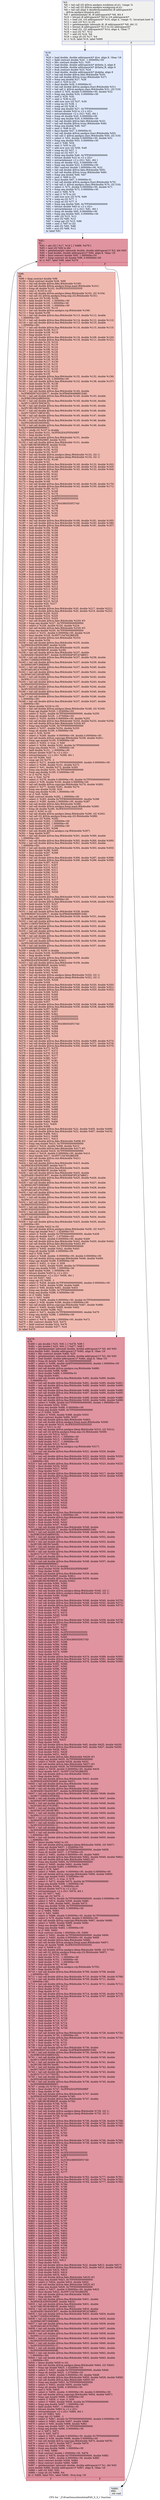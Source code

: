 digraph "CFG for '_Z18vanGenuchtenIntialPdS_S_S_i' function" {
	label="CFG for '_Z18vanGenuchtenIntialPdS_S_S_i' function";

	Node0x4d91f00 [shape=record,color="#3d50c3ff", style=filled, fillcolor="#dedcdb70",label="{%5:\l  %6 = tail call i32 @llvm.amdgcn.workitem.id.x(), !range !4\l  %7 = tail call i32 @llvm.amdgcn.workgroup.id.x()\l  %8 = tail call align 4 dereferenceable(64) i8 addrspace(4)*\l... @llvm.amdgcn.dispatch.ptr()\l  %9 = getelementptr i8, i8 addrspace(4)* %8, i64 4\l  %10 = bitcast i8 addrspace(4)* %9 to i16 addrspace(4)*\l  %11 = load i16, i16 addrspace(4)* %10, align 4, !range !5, !invariant.load !6\l  %12 = zext i16 %11 to i32\l  %13 = getelementptr inbounds i8, i8 addrspace(4)* %8, i64 12\l  %14 = bitcast i8 addrspace(4)* %13 to i32 addrspace(4)*\l  %15 = load i32, i32 addrspace(4)* %14, align 4, !tbaa !7\l  %16 = mul i32 %7, %12\l  %17 = add i32 %16, %6\l  %18 = icmp slt i32 %17, %4\l  br i1 %18, label %19, label %890\l|{<s0>T|<s1>F}}"];
	Node0x4d91f00:s0 -> Node0x4d91ad0;
	Node0x4d91f00:s1 -> Node0x4d93ba0;
	Node0x4d91ad0 [shape=record,color="#3d50c3ff", style=filled, fillcolor="#b9d0f970",label="{%19:\l19:                                               \l  %20 = load double, double addrspace(4)* @nv, align 8, !tbaa !16\l  %21 = fadd contract double %20, -1.000000e+00\l  %22 = fdiv contract double %21, %20\l  %23 = load double, double addrspace(4)* @theta_S, align 8\l  %24 = load double, double addrspace(4)* @theta_R, align 8\l  %25 = fsub contract double %23, %24\l  %26 = load double, double addrspace(4)* @alpha, align 8\l  %27 = tail call double @llvm.fabs.f64(double %20)\l  %28 = tail call double @llvm.trunc.f64(double %27)\l  %29 = fcmp oeq double %27, %28\l  %30 = zext i1 %29 to i32\l  %31 = fmul double %28, 5.000000e-01\l  %32 = tail call double @llvm.amdgcn.fract.f64(double %31)\l  %33 = tail call i1 @llvm.amdgcn.class.f64(double %31, i32 516)\l  %34 = select i1 %33, double 0.000000e+00, double %32\l  %35 = fcmp oeq double %34, 0.000000e+00\l  %36 = and i1 %29, %35\l  %37 = zext i1 %36 to i32\l  %38 = add nuw nsw i32 %37, %30\l  %39 = icmp eq i32 %38, 1\l  %40 = icmp ne i32 %38, 0\l  %41 = fcmp oeq double %27, 0x7FF0000000000000\l  %42 = bitcast double %20 to \<2 x i32\>\l  %43 = extractelement \<2 x i32\> %42, i64 1\l  %44 = fcmp olt double %20, 0.000000e+00\l  %45 = fcmp oeq double %20, 0.000000e+00\l  %46 = tail call double @llvm.fabs.f64(double %22)\l  %47 = tail call double @llvm.trunc.f64(double %46)\l  %48 = fcmp oeq double %46, %47\l  %49 = zext i1 %48 to i32\l  %50 = fmul double %47, 5.000000e-01\l  %51 = tail call double @llvm.amdgcn.fract.f64(double %50)\l  %52 = tail call i1 @llvm.amdgcn.class.f64(double %50, i32 516)\l  %53 = select i1 %52, double 0.000000e+00, double %51\l  %54 = fcmp oeq double %53, 0.000000e+00\l  %55 = and i1 %48, %54\l  %56 = zext i1 %55 to i32\l  %57 = add nuw nsw i32 %56, %49\l  %58 = icmp eq i32 %57, 1\l  %59 = icmp ne i32 %57, 0\l  %60 = fcmp oeq double %46, 0x7FF0000000000000\l  %61 = bitcast double %22 to \<2 x i32\>\l  %62 = extractelement \<2 x i32\> %61, i64 1\l  %63 = fcmp olt double %22, 0.000000e+00\l  %64 = fcmp oeq double %22, 0.000000e+00\l  %65 = fdiv contract double 1.000000e+00, %22\l  %66 = tail call double @llvm.fabs.f64(double %65)\l  %67 = tail call double @llvm.trunc.f64(double %66)\l  %68 = fcmp oeq double %66, %67\l  %69 = zext i1 %68 to i32\l  %70 = fmul double %67, 5.000000e-01\l  %71 = tail call double @llvm.amdgcn.fract.f64(double %70)\l  %72 = tail call i1 @llvm.amdgcn.class.f64(double %70, i32 516)\l  %73 = select i1 %72, double 0.000000e+00, double %71\l  %74 = fcmp oeq double %73, 0.000000e+00\l  %75 = and i1 %68, %74\l  %76 = zext i1 %75 to i32\l  %77 = add nuw nsw i32 %76, %69\l  %78 = icmp eq i32 %77, 1\l  %79 = icmp ne i32 %77, 0\l  %80 = fcmp oeq double %66, 0x7FF0000000000000\l  %81 = bitcast double %65 to \<2 x i32\>\l  %82 = extractelement \<2 x i32\> %81, i64 1\l  %83 = fcmp olt double %65, 0.000000e+00\l  %84 = fcmp oeq double %65, 0.000000e+00\l  %85 = udiv i32 %15, %12\l  %86 = mul i32 %85, %12\l  %87 = icmp ugt i32 %15, %86\l  %88 = zext i1 %87 to i32\l  %89 = add i32 %85, %88\l  %90 = mul i32 %89, %12\l  br label %91\l}"];
	Node0x4d91ad0 -> Node0x4d97960;
	Node0x4d97960 [shape=record,color="#b70d28ff", style=filled, fillcolor="#b70d2870",label="{%91:\l91:                                               \l  %92 = phi i32 [ %17, %19 ], [ %888, %479 ]\l  %93 = sext i32 %92 to i64\l  %94 = getelementptr inbounds double, double addrspace(1)* %3, i64 %93\l  %95 = load double, double addrspace(1)* %94, align 8, !tbaa !16\l  %96 = fmul contract double %95, 1.000000e+02\l  %97 = fcmp contract olt double %96, 0.000000e+00\l  br i1 %97, label %98, label %479\l|{<s0>T|<s1>F}}"];
	Node0x4d97960:s0 -> Node0x4d98450;
	Node0x4d97960:s1 -> Node0x4d97a20;
	Node0x4d98450 [shape=record,color="#3d50c3ff", style=filled, fillcolor="#de614d70",label="{%98:\l98:                                               \l  %99 = fneg contract double %96\l  %100 = fmul contract double %26, %99\l  %101 = tail call double @llvm.fabs.f64(double %100)\l  %102 = tail call double @llvm.amdgcn.frexp.mant.f64(double %101)\l  %103 = fcmp olt double %102, 0x3FE5555555555555\l  %104 = zext i1 %103 to i32\l  %105 = tail call double @llvm.amdgcn.ldexp.f64(double %102, i32 %104)\l  %106 = tail call i32 @llvm.amdgcn.frexp.exp.i32.f64(double %101)\l  %107 = sub nsw i32 %106, %104\l  %108 = fadd double %105, -1.000000e+00\l  %109 = fadd double %105, 1.000000e+00\l  %110 = fadd double %109, -1.000000e+00\l  %111 = fsub double %105, %110\l  %112 = tail call double @llvm.amdgcn.rcp.f64(double %109)\l  %113 = fneg double %109\l  %114 = tail call double @llvm.fma.f64(double %113, double %112, double\l... 1.000000e+00)\l  %115 = tail call double @llvm.fma.f64(double %114, double %112, double %112)\l  %116 = tail call double @llvm.fma.f64(double %113, double %115, double\l... 1.000000e+00)\l  %117 = tail call double @llvm.fma.f64(double %116, double %115, double %115)\l  %118 = fmul double %108, %117\l  %119 = fmul double %109, %118\l  %120 = fneg double %119\l  %121 = tail call double @llvm.fma.f64(double %118, double %109, double %120)\l  %122 = tail call double @llvm.fma.f64(double %118, double %111, double %121)\l  %123 = fadd double %119, %122\l  %124 = fsub double %123, %119\l  %125 = fsub double %122, %124\l  %126 = fsub double %108, %123\l  %127 = fsub double %108, %126\l  %128 = fsub double %127, %123\l  %129 = fsub double %128, %125\l  %130 = fadd double %126, %129\l  %131 = fmul double %117, %130\l  %132 = fadd double %118, %131\l  %133 = fsub double %132, %118\l  %134 = fsub double %131, %133\l  %135 = fmul double %132, %132\l  %136 = fneg double %135\l  %137 = tail call double @llvm.fma.f64(double %132, double %132, double %136)\l  %138 = fmul double %134, 2.000000e+00\l  %139 = tail call double @llvm.fma.f64(double %132, double %138, double %137)\l  %140 = fadd double %135, %139\l  %141 = fsub double %140, %135\l  %142 = fsub double %139, %141\l  %143 = tail call double @llvm.fma.f64(double %140, double\l... 0x3FBDEE674222DE17, double 0x3FBA6564968915A9)\l  %144 = tail call double @llvm.fma.f64(double %140, double %143, double\l... 0x3FBE25E43ABE935A)\l  %145 = tail call double @llvm.fma.f64(double %140, double %144, double\l... 0x3FC110EF47E6C9C2)\l  %146 = tail call double @llvm.fma.f64(double %140, double %145, double\l... 0x3FC3B13BCFA74449)\l  %147 = tail call double @llvm.fma.f64(double %140, double %146, double\l... 0x3FC745D171BF3C30)\l  %148 = tail call double @llvm.fma.f64(double %140, double %147, double\l... 0x3FCC71C71C7792CE)\l  %149 = tail call double @llvm.fma.f64(double %140, double %148, double\l... 0x3FD24924924920DA)\l  %150 = tail call double @llvm.fma.f64(double %140, double %149, double\l... 0x3FD999999999999C)\l  %151 = sitofp i32 %107 to double\l  %152 = fmul double %151, 0x3FE62E42FEFA39EF\l  %153 = fneg double %152\l  %154 = tail call double @llvm.fma.f64(double %151, double\l... 0x3FE62E42FEFA39EF, double %153)\l  %155 = tail call double @llvm.fma.f64(double %151, double\l... 0x3C7ABC9E3B39803F, double %154)\l  %156 = fadd double %152, %155\l  %157 = fsub double %156, %152\l  %158 = fsub double %155, %157\l  %159 = tail call double @llvm.amdgcn.ldexp.f64(double %132, i32 1)\l  %160 = tail call double @llvm.amdgcn.ldexp.f64(double %134, i32 1)\l  %161 = fmul double %132, %140\l  %162 = fneg double %161\l  %163 = tail call double @llvm.fma.f64(double %140, double %132, double %162)\l  %164 = tail call double @llvm.fma.f64(double %140, double %134, double %163)\l  %165 = tail call double @llvm.fma.f64(double %142, double %132, double %164)\l  %166 = fadd double %161, %165\l  %167 = fsub double %166, %161\l  %168 = fsub double %165, %167\l  %169 = fmul double %140, %150\l  %170 = fneg double %169\l  %171 = tail call double @llvm.fma.f64(double %140, double %150, double %170)\l  %172 = tail call double @llvm.fma.f64(double %142, double %150, double %171)\l  %173 = fadd double %169, %172\l  %174 = fsub double %173, %169\l  %175 = fsub double %172, %174\l  %176 = fadd double %173, 0x3FE5555555555555\l  %177 = fadd double %176, 0xBFE5555555555555\l  %178 = fsub double %173, %177\l  %179 = fadd double %175, 0x3C8543B0D5DF274D\l  %180 = fadd double %179, %178\l  %181 = fadd double %176, %180\l  %182 = fsub double %181, %176\l  %183 = fsub double %180, %182\l  %184 = fmul double %166, %181\l  %185 = fneg double %184\l  %186 = tail call double @llvm.fma.f64(double %166, double %181, double %185)\l  %187 = tail call double @llvm.fma.f64(double %166, double %183, double %186)\l  %188 = tail call double @llvm.fma.f64(double %168, double %181, double %187)\l  %189 = fadd double %184, %188\l  %190 = fsub double %189, %184\l  %191 = fsub double %188, %190\l  %192 = fadd double %159, %189\l  %193 = fsub double %192, %159\l  %194 = fsub double %189, %193\l  %195 = fadd double %160, %191\l  %196 = fadd double %195, %194\l  %197 = fadd double %192, %196\l  %198 = fsub double %197, %192\l  %199 = fsub double %196, %198\l  %200 = fadd double %156, %197\l  %201 = fsub double %200, %156\l  %202 = fsub double %200, %201\l  %203 = fsub double %156, %202\l  %204 = fsub double %197, %201\l  %205 = fadd double %204, %203\l  %206 = fadd double %158, %199\l  %207 = fsub double %206, %158\l  %208 = fsub double %206, %207\l  %209 = fsub double %158, %208\l  %210 = fsub double %199, %207\l  %211 = fadd double %210, %209\l  %212 = fadd double %206, %205\l  %213 = fadd double %200, %212\l  %214 = fsub double %213, %200\l  %215 = fsub double %212, %214\l  %216 = fadd double %211, %215\l  %217 = fadd double %213, %216\l  %218 = fsub double %217, %213\l  %219 = fsub double %216, %218\l  %220 = fmul double %20, %217\l  %221 = fneg double %220\l  %222 = tail call double @llvm.fma.f64(double %20, double %217, double %221)\l  %223 = tail call double @llvm.fma.f64(double %20, double %219, double %222)\l  %224 = fadd double %220, %223\l  %225 = fsub double %224, %220\l  %226 = fsub double %223, %225\l  %227 = tail call double @llvm.fabs.f64(double %220) #3\l  %228 = fcmp oeq double %227, 0x7FF0000000000000\l  %229 = select i1 %228, double %220, double %224\l  %230 = tail call double @llvm.fabs.f64(double %229) #3\l  %231 = fcmp oeq double %230, 0x7FF0000000000000\l  %232 = select i1 %231, double 0.000000e+00, double %226\l  %233 = fmul double %229, 0x3FF71547652B82FE\l  %234 = tail call double @llvm.rint.f64(double %233)\l  %235 = fneg double %234\l  %236 = tail call double @llvm.fma.f64(double %235, double\l... 0x3FE62E42FEFA39EF, double %229)\l  %237 = tail call double @llvm.fma.f64(double %235, double\l... 0x3C7ABC9E3B39803F, double %236)\l  %238 = tail call double @llvm.fma.f64(double %237, double\l... 0x3E5ADE156A5DCB37, double 0x3E928AF3FCA7AB0C)\l  %239 = tail call double @llvm.fma.f64(double %237, double %238, double\l... 0x3EC71DEE623FDE64)\l  %240 = tail call double @llvm.fma.f64(double %237, double %239, double\l... 0x3EFA01997C89E6B0)\l  %241 = tail call double @llvm.fma.f64(double %237, double %240, double\l... 0x3F2A01A014761F6E)\l  %242 = tail call double @llvm.fma.f64(double %237, double %241, double\l... 0x3F56C16C1852B7B0)\l  %243 = tail call double @llvm.fma.f64(double %237, double %242, double\l... 0x3F81111111122322)\l  %244 = tail call double @llvm.fma.f64(double %237, double %243, double\l... 0x3FA55555555502A1)\l  %245 = tail call double @llvm.fma.f64(double %237, double %244, double\l... 0x3FC5555555555511)\l  %246 = tail call double @llvm.fma.f64(double %237, double %245, double\l... 0x3FE000000000000B)\l  %247 = tail call double @llvm.fma.f64(double %237, double %246, double\l... 1.000000e+00)\l  %248 = tail call double @llvm.fma.f64(double %237, double %247, double\l... 1.000000e+00)\l  %249 = fptosi double %234 to i32\l  %250 = tail call double @llvm.amdgcn.ldexp.f64(double %248, i32 %249)\l  %251 = fcmp ogt double %229, 1.024000e+03\l  %252 = select i1 %251, double 0x7FF0000000000000, double %250\l  %253 = fcmp olt double %229, -1.075000e+03\l  %254 = select i1 %253, double 0.000000e+00, double %252\l  %255 = tail call double @llvm.fma.f64(double %254, double %232, double %254)\l  %256 = tail call double @llvm.fabs.f64(double %254) #3\l  %257 = fcmp oeq double %256, 0x7FF0000000000000\l  %258 = select i1 %257, double %254, double %255\l  %259 = fcmp olt double %100, 0.000000e+00\l  %260 = and i1 %39, %259\l  %261 = select i1 %260, double -0.000000e+00, double 0.000000e+00\l  %262 = tail call double @llvm.copysign.f64(double %258, double %261)\l  %263 = fcmp uge double %100, 0.000000e+00\l  %264 = select i1 %263, i1 true, i1 %40\l  %265 = select i1 %264, double %262, double 0x7FF8000000000000\l  %266 = fcmp oeq double %101, 1.000000e+00\l  %267 = fadd double %101, -1.000000e+00\l  %268 = bitcast double %267 to \<2 x i32\>\l  %269 = extractelement \<2 x i32\> %268, i64 1\l  %270 = xor i32 %269, %43\l  %271 = icmp sgt i32 %270, -1\l  %272 = select i1 %271, double 0x7FF0000000000000, double 0.000000e+00\l  %273 = select i1 %266, double %101, double %272\l  %274 = select i1 %41, double %273, double %265\l  %275 = fcmp oeq double %101, 0x7FF0000000000000\l  %276 = fcmp oeq double %100, 0.000000e+00\l  %277 = or i1 %276, %275\l  %278 = xor i1 %44, %276\l  %279 = select i1 %278, double 0.000000e+00, double 0x7FF0000000000000\l  %280 = select i1 %39, double %100, double 0.000000e+00\l  %281 = tail call double @llvm.copysign.f64(double %279, double %280)\l  %282 = select i1 %277, double %281, double %274\l  %283 = fcmp uno double %100, %20\l  %284 = fcmp oeq double %100, 1.000000e+00\l  %285 = or i1 %45, %284\l  %286 = fadd contract double %282, 1.000000e+00\l  %287 = select i1 %283, double 0x7FF8000000000000, double %286\l  %288 = select i1 %285, double 2.000000e+00, double %287\l  %289 = tail call double @llvm.fabs.f64(double %288)\l  %290 = tail call double @llvm.amdgcn.frexp.mant.f64(double %289)\l  %291 = fcmp olt double %290, 0x3FE5555555555555\l  %292 = zext i1 %291 to i32\l  %293 = tail call double @llvm.amdgcn.ldexp.f64(double %290, i32 %292)\l  %294 = tail call i32 @llvm.amdgcn.frexp.exp.i32.f64(double %289)\l  %295 = sub nsw i32 %294, %292\l  %296 = fadd double %293, -1.000000e+00\l  %297 = fadd double %293, 1.000000e+00\l  %298 = fadd double %297, -1.000000e+00\l  %299 = fsub double %293, %298\l  %300 = tail call double @llvm.amdgcn.rcp.f64(double %297)\l  %301 = fneg double %297\l  %302 = tail call double @llvm.fma.f64(double %301, double %300, double\l... 1.000000e+00)\l  %303 = tail call double @llvm.fma.f64(double %302, double %300, double %300)\l  %304 = tail call double @llvm.fma.f64(double %301, double %303, double\l... 1.000000e+00)\l  %305 = tail call double @llvm.fma.f64(double %304, double %303, double %303)\l  %306 = fmul double %296, %305\l  %307 = fmul double %297, %306\l  %308 = fneg double %307\l  %309 = tail call double @llvm.fma.f64(double %306, double %297, double %308)\l  %310 = tail call double @llvm.fma.f64(double %306, double %299, double %309)\l  %311 = fadd double %307, %310\l  %312 = fsub double %311, %307\l  %313 = fsub double %310, %312\l  %314 = fsub double %296, %311\l  %315 = fsub double %296, %314\l  %316 = fsub double %315, %311\l  %317 = fsub double %316, %313\l  %318 = fadd double %314, %317\l  %319 = fmul double %305, %318\l  %320 = fadd double %306, %319\l  %321 = fsub double %320, %306\l  %322 = fsub double %319, %321\l  %323 = fmul double %320, %320\l  %324 = fneg double %323\l  %325 = tail call double @llvm.fma.f64(double %320, double %320, double %324)\l  %326 = fmul double %322, 2.000000e+00\l  %327 = tail call double @llvm.fma.f64(double %320, double %326, double %325)\l  %328 = fadd double %323, %327\l  %329 = fsub double %328, %323\l  %330 = fsub double %327, %329\l  %331 = tail call double @llvm.fma.f64(double %328, double\l... 0x3FBDEE674222DE17, double 0x3FBA6564968915A9)\l  %332 = tail call double @llvm.fma.f64(double %328, double %331, double\l... 0x3FBE25E43ABE935A)\l  %333 = tail call double @llvm.fma.f64(double %328, double %332, double\l... 0x3FC110EF47E6C9C2)\l  %334 = tail call double @llvm.fma.f64(double %328, double %333, double\l... 0x3FC3B13BCFA74449)\l  %335 = tail call double @llvm.fma.f64(double %328, double %334, double\l... 0x3FC745D171BF3C30)\l  %336 = tail call double @llvm.fma.f64(double %328, double %335, double\l... 0x3FCC71C71C7792CE)\l  %337 = tail call double @llvm.fma.f64(double %328, double %336, double\l... 0x3FD24924924920DA)\l  %338 = tail call double @llvm.fma.f64(double %328, double %337, double\l... 0x3FD999999999999C)\l  %339 = sitofp i32 %295 to double\l  %340 = fmul double %339, 0x3FE62E42FEFA39EF\l  %341 = fneg double %340\l  %342 = tail call double @llvm.fma.f64(double %339, double\l... 0x3FE62E42FEFA39EF, double %341)\l  %343 = tail call double @llvm.fma.f64(double %339, double\l... 0x3C7ABC9E3B39803F, double %342)\l  %344 = fadd double %340, %343\l  %345 = fsub double %344, %340\l  %346 = fsub double %343, %345\l  %347 = tail call double @llvm.amdgcn.ldexp.f64(double %320, i32 1)\l  %348 = tail call double @llvm.amdgcn.ldexp.f64(double %322, i32 1)\l  %349 = fmul double %320, %328\l  %350 = fneg double %349\l  %351 = tail call double @llvm.fma.f64(double %328, double %320, double %350)\l  %352 = tail call double @llvm.fma.f64(double %328, double %322, double %351)\l  %353 = tail call double @llvm.fma.f64(double %330, double %320, double %352)\l  %354 = fadd double %349, %353\l  %355 = fsub double %354, %349\l  %356 = fsub double %353, %355\l  %357 = fmul double %328, %338\l  %358 = fneg double %357\l  %359 = tail call double @llvm.fma.f64(double %328, double %338, double %358)\l  %360 = tail call double @llvm.fma.f64(double %330, double %338, double %359)\l  %361 = fadd double %357, %360\l  %362 = fsub double %361, %357\l  %363 = fsub double %360, %362\l  %364 = fadd double %361, 0x3FE5555555555555\l  %365 = fadd double %364, 0xBFE5555555555555\l  %366 = fsub double %361, %365\l  %367 = fadd double %363, 0x3C8543B0D5DF274D\l  %368 = fadd double %367, %366\l  %369 = fadd double %364, %368\l  %370 = fsub double %369, %364\l  %371 = fsub double %368, %370\l  %372 = fmul double %354, %369\l  %373 = fneg double %372\l  %374 = tail call double @llvm.fma.f64(double %354, double %369, double %373)\l  %375 = tail call double @llvm.fma.f64(double %354, double %371, double %374)\l  %376 = tail call double @llvm.fma.f64(double %356, double %369, double %375)\l  %377 = fadd double %372, %376\l  %378 = fsub double %377, %372\l  %379 = fsub double %376, %378\l  %380 = fadd double %347, %377\l  %381 = fsub double %380, %347\l  %382 = fsub double %377, %381\l  %383 = fadd double %348, %379\l  %384 = fadd double %383, %382\l  %385 = fadd double %380, %384\l  %386 = fsub double %385, %380\l  %387 = fsub double %384, %386\l  %388 = fadd double %344, %385\l  %389 = fsub double %388, %344\l  %390 = fsub double %388, %389\l  %391 = fsub double %344, %390\l  %392 = fsub double %385, %389\l  %393 = fadd double %392, %391\l  %394 = fadd double %346, %387\l  %395 = fsub double %394, %346\l  %396 = fsub double %394, %395\l  %397 = fsub double %346, %396\l  %398 = fsub double %387, %395\l  %399 = fadd double %398, %397\l  %400 = fadd double %394, %393\l  %401 = fadd double %388, %400\l  %402 = fsub double %401, %388\l  %403 = fsub double %400, %402\l  %404 = fadd double %399, %403\l  %405 = fadd double %401, %404\l  %406 = fsub double %405, %401\l  %407 = fsub double %404, %406\l  %408 = fmul double %22, %405\l  %409 = fneg double %408\l  %410 = tail call double @llvm.fma.f64(double %22, double %405, double %409)\l  %411 = tail call double @llvm.fma.f64(double %22, double %407, double %410)\l  %412 = fadd double %408, %411\l  %413 = fsub double %412, %408\l  %414 = fsub double %411, %413\l  %415 = tail call double @llvm.fabs.f64(double %408) #3\l  %416 = fcmp oeq double %415, 0x7FF0000000000000\l  %417 = select i1 %416, double %408, double %412\l  %418 = tail call double @llvm.fabs.f64(double %417) #3\l  %419 = fcmp oeq double %418, 0x7FF0000000000000\l  %420 = select i1 %419, double 0.000000e+00, double %414\l  %421 = fmul double %417, 0x3FF71547652B82FE\l  %422 = tail call double @llvm.rint.f64(double %421)\l  %423 = fneg double %422\l  %424 = tail call double @llvm.fma.f64(double %423, double\l... 0x3FE62E42FEFA39EF, double %417)\l  %425 = tail call double @llvm.fma.f64(double %423, double\l... 0x3C7ABC9E3B39803F, double %424)\l  %426 = tail call double @llvm.fma.f64(double %425, double\l... 0x3E5ADE156A5DCB37, double 0x3E928AF3FCA7AB0C)\l  %427 = tail call double @llvm.fma.f64(double %425, double %426, double\l... 0x3EC71DEE623FDE64)\l  %428 = tail call double @llvm.fma.f64(double %425, double %427, double\l... 0x3EFA01997C89E6B0)\l  %429 = tail call double @llvm.fma.f64(double %425, double %428, double\l... 0x3F2A01A014761F6E)\l  %430 = tail call double @llvm.fma.f64(double %425, double %429, double\l... 0x3F56C16C1852B7B0)\l  %431 = tail call double @llvm.fma.f64(double %425, double %430, double\l... 0x3F81111111122322)\l  %432 = tail call double @llvm.fma.f64(double %425, double %431, double\l... 0x3FA55555555502A1)\l  %433 = tail call double @llvm.fma.f64(double %425, double %432, double\l... 0x3FC5555555555511)\l  %434 = tail call double @llvm.fma.f64(double %425, double %433, double\l... 0x3FE000000000000B)\l  %435 = tail call double @llvm.fma.f64(double %425, double %434, double\l... 1.000000e+00)\l  %436 = tail call double @llvm.fma.f64(double %425, double %435, double\l... 1.000000e+00)\l  %437 = fptosi double %422 to i32\l  %438 = tail call double @llvm.amdgcn.ldexp.f64(double %436, i32 %437)\l  %439 = fcmp ogt double %417, 1.024000e+03\l  %440 = select i1 %439, double 0x7FF0000000000000, double %438\l  %441 = fcmp olt double %417, -1.075000e+03\l  %442 = select i1 %441, double 0.000000e+00, double %440\l  %443 = tail call double @llvm.fma.f64(double %442, double %420, double %442)\l  %444 = tail call double @llvm.fabs.f64(double %442) #3\l  %445 = fcmp oeq double %444, 0x7FF0000000000000\l  %446 = select i1 %445, double %442, double %443\l  %447 = fcmp olt double %288, 0.000000e+00\l  %448 = and i1 %58, %447\l  %449 = select i1 %448, double -0.000000e+00, double 0.000000e+00\l  %450 = tail call double @llvm.copysign.f64(double %446, double %449)\l  %451 = fcmp uge double %288, 0.000000e+00\l  %452 = select i1 %451, i1 true, i1 %59\l  %453 = select i1 %452, double %450, double 0x7FF8000000000000\l  %454 = fcmp oeq double %289, 1.000000e+00\l  %455 = fadd double %289, -1.000000e+00\l  %456 = bitcast double %455 to \<2 x i32\>\l  %457 = extractelement \<2 x i32\> %456, i64 1\l  %458 = xor i32 %457, %62\l  %459 = icmp sgt i32 %458, -1\l  %460 = select i1 %459, double 0x7FF0000000000000, double 0.000000e+00\l  %461 = select i1 %454, double %289, double %460\l  %462 = select i1 %60, double %461, double %453\l  %463 = fcmp oeq double %289, 0x7FF0000000000000\l  %464 = fcmp oeq double %288, 0.000000e+00\l  %465 = or i1 %464, %463\l  %466 = xor i1 %63, %464\l  %467 = select i1 %466, double 0.000000e+00, double 0x7FF0000000000000\l  %468 = select i1 %58, double %288, double 0.000000e+00\l  %469 = tail call double @llvm.copysign.f64(double %467, double %468)\l  %470 = select i1 %465, double %469, double %462\l  %471 = fcmp uno double %288, %22\l  %472 = select i1 %471, double 0x7FF8000000000000, double %470\l  %473 = fcmp oeq double %288, 1.000000e+00\l  %474 = or i1 %64, %473\l  %475 = select i1 %474, double 1.000000e+00, double %472\l  %476 = fdiv contract double %25, %475\l  %477 = fadd contract double %24, %476\l  %478 = fsub contract double %477, %24\l  br label %479\l}"];
	Node0x4d98450 -> Node0x4d97a20;
	Node0x4d97a20 [shape=record,color="#b70d28ff", style=filled, fillcolor="#b70d2870",label="{%479:\l479:                                              \l  %480 = phi double [ %25, %91 ], [ %478, %98 ]\l  %481 = phi double [ %23, %91 ], [ %477, %98 ]\l  %482 = getelementptr inbounds double, double addrspace(1)* %0, i64 %93\l  store double %481, double addrspace(1)* %482, align 8, !tbaa !16\l  %483 = fdiv contract double %480, %25\l  %484 = getelementptr inbounds double, double addrspace(1)* %2, i64 %93\l  %485 = load double, double addrspace(1)* %484, align 8, !tbaa !16\l  %486 = fcmp olt double %483, 0x1000000000000000\l  %487 = select i1 %486, double 0x4FF0000000000000, double 1.000000e+00\l  %488 = fmul double %483, %487\l  %489 = tail call double @llvm.amdgcn.rsq.f64(double %488)\l  %490 = fmul double %488, %489\l  %491 = fmul double %489, 5.000000e-01\l  %492 = fneg double %491\l  %493 = tail call double @llvm.fma.f64(double %492, double %490, double\l... 5.000000e-01)\l  %494 = tail call double @llvm.fma.f64(double %491, double %493, double %491)\l  %495 = tail call double @llvm.fma.f64(double %490, double %493, double %490)\l  %496 = fneg double %495\l  %497 = tail call double @llvm.fma.f64(double %496, double %495, double %488)\l  %498 = tail call double @llvm.fma.f64(double %497, double %494, double %495)\l  %499 = fneg double %498\l  %500 = tail call double @llvm.fma.f64(double %499, double %498, double %488)\l  %501 = tail call double @llvm.fma.f64(double %500, double %494, double %498)\l  %502 = select i1 %486, double 0x37F0000000000000, double 1.000000e+00\l  %503 = fmul double %502, %501\l  %504 = fcmp oeq double %488, 0.000000e+00\l  %505 = fcmp oeq double %488, 0x7FF0000000000000\l  %506 = or i1 %504, %505\l  %507 = select i1 %506, double %488, double %503\l  %508 = fmul contract double %485, %507\l  %509 = tail call double @llvm.fabs.f64(double %483)\l  %510 = tail call double @llvm.amdgcn.frexp.mant.f64(double %509)\l  %511 = fcmp olt double %510, 0x3FE5555555555555\l  %512 = zext i1 %511 to i32\l  %513 = tail call double @llvm.amdgcn.ldexp.f64(double %510, i32 %512)\l  %514 = tail call i32 @llvm.amdgcn.frexp.exp.i32.f64(double %509)\l  %515 = sub nsw i32 %514, %512\l  %516 = fadd double %513, -1.000000e+00\l  %517 = fadd double %513, 1.000000e+00\l  %518 = fadd double %517, -1.000000e+00\l  %519 = fsub double %513, %518\l  %520 = tail call double @llvm.amdgcn.rcp.f64(double %517)\l  %521 = fneg double %517\l  %522 = tail call double @llvm.fma.f64(double %521, double %520, double\l... 1.000000e+00)\l  %523 = tail call double @llvm.fma.f64(double %522, double %520, double %520)\l  %524 = tail call double @llvm.fma.f64(double %521, double %523, double\l... 1.000000e+00)\l  %525 = tail call double @llvm.fma.f64(double %524, double %523, double %523)\l  %526 = fmul double %516, %525\l  %527 = fmul double %517, %526\l  %528 = fneg double %527\l  %529 = tail call double @llvm.fma.f64(double %526, double %517, double %528)\l  %530 = tail call double @llvm.fma.f64(double %526, double %519, double %529)\l  %531 = fadd double %527, %530\l  %532 = fsub double %531, %527\l  %533 = fsub double %530, %532\l  %534 = fsub double %516, %531\l  %535 = fsub double %516, %534\l  %536 = fsub double %535, %531\l  %537 = fsub double %536, %533\l  %538 = fadd double %534, %537\l  %539 = fmul double %525, %538\l  %540 = fadd double %526, %539\l  %541 = fsub double %540, %526\l  %542 = fsub double %539, %541\l  %543 = fmul double %540, %540\l  %544 = fneg double %543\l  %545 = tail call double @llvm.fma.f64(double %540, double %540, double %544)\l  %546 = fmul double %542, 2.000000e+00\l  %547 = tail call double @llvm.fma.f64(double %540, double %546, double %545)\l  %548 = fadd double %543, %547\l  %549 = fsub double %548, %543\l  %550 = fsub double %547, %549\l  %551 = tail call double @llvm.fma.f64(double %548, double\l... 0x3FBDEE674222DE17, double 0x3FBA6564968915A9)\l  %552 = tail call double @llvm.fma.f64(double %548, double %551, double\l... 0x3FBE25E43ABE935A)\l  %553 = tail call double @llvm.fma.f64(double %548, double %552, double\l... 0x3FC110EF47E6C9C2)\l  %554 = tail call double @llvm.fma.f64(double %548, double %553, double\l... 0x3FC3B13BCFA74449)\l  %555 = tail call double @llvm.fma.f64(double %548, double %554, double\l... 0x3FC745D171BF3C30)\l  %556 = tail call double @llvm.fma.f64(double %548, double %555, double\l... 0x3FCC71C71C7792CE)\l  %557 = tail call double @llvm.fma.f64(double %548, double %556, double\l... 0x3FD24924924920DA)\l  %558 = tail call double @llvm.fma.f64(double %548, double %557, double\l... 0x3FD999999999999C)\l  %559 = sitofp i32 %515 to double\l  %560 = fmul double %559, 0x3FE62E42FEFA39EF\l  %561 = fneg double %560\l  %562 = tail call double @llvm.fma.f64(double %559, double\l... 0x3FE62E42FEFA39EF, double %561)\l  %563 = tail call double @llvm.fma.f64(double %559, double\l... 0x3C7ABC9E3B39803F, double %562)\l  %564 = fadd double %560, %563\l  %565 = fsub double %564, %560\l  %566 = fsub double %563, %565\l  %567 = tail call double @llvm.amdgcn.ldexp.f64(double %540, i32 1)\l  %568 = tail call double @llvm.amdgcn.ldexp.f64(double %542, i32 1)\l  %569 = fmul double %540, %548\l  %570 = fneg double %569\l  %571 = tail call double @llvm.fma.f64(double %548, double %540, double %570)\l  %572 = tail call double @llvm.fma.f64(double %548, double %542, double %571)\l  %573 = tail call double @llvm.fma.f64(double %550, double %540, double %572)\l  %574 = fadd double %569, %573\l  %575 = fsub double %574, %569\l  %576 = fsub double %573, %575\l  %577 = fmul double %548, %558\l  %578 = fneg double %577\l  %579 = tail call double @llvm.fma.f64(double %548, double %558, double %578)\l  %580 = tail call double @llvm.fma.f64(double %550, double %558, double %579)\l  %581 = fadd double %577, %580\l  %582 = fsub double %581, %577\l  %583 = fsub double %580, %582\l  %584 = fadd double %581, 0x3FE5555555555555\l  %585 = fadd double %584, 0xBFE5555555555555\l  %586 = fsub double %581, %585\l  %587 = fadd double %583, 0x3C8543B0D5DF274D\l  %588 = fadd double %587, %586\l  %589 = fadd double %584, %588\l  %590 = fsub double %589, %584\l  %591 = fsub double %588, %590\l  %592 = fmul double %574, %589\l  %593 = fneg double %592\l  %594 = tail call double @llvm.fma.f64(double %574, double %589, double %593)\l  %595 = tail call double @llvm.fma.f64(double %574, double %591, double %594)\l  %596 = tail call double @llvm.fma.f64(double %576, double %589, double %595)\l  %597 = fadd double %592, %596\l  %598 = fsub double %597, %592\l  %599 = fsub double %596, %598\l  %600 = fadd double %567, %597\l  %601 = fsub double %600, %567\l  %602 = fsub double %597, %601\l  %603 = fadd double %568, %599\l  %604 = fadd double %603, %602\l  %605 = fadd double %600, %604\l  %606 = fsub double %605, %600\l  %607 = fsub double %604, %606\l  %608 = fadd double %564, %605\l  %609 = fsub double %608, %564\l  %610 = fsub double %608, %609\l  %611 = fsub double %564, %610\l  %612 = fsub double %605, %609\l  %613 = fadd double %612, %611\l  %614 = fadd double %566, %607\l  %615 = fsub double %614, %566\l  %616 = fsub double %614, %615\l  %617 = fsub double %566, %616\l  %618 = fsub double %607, %615\l  %619 = fadd double %618, %617\l  %620 = fadd double %614, %613\l  %621 = fadd double %608, %620\l  %622 = fsub double %621, %608\l  %623 = fsub double %620, %622\l  %624 = fadd double %619, %623\l  %625 = fadd double %621, %624\l  %626 = fsub double %625, %621\l  %627 = fsub double %624, %626\l  %628 = fmul double %65, %625\l  %629 = fneg double %628\l  %630 = tail call double @llvm.fma.f64(double %65, double %625, double %629)\l  %631 = tail call double @llvm.fma.f64(double %65, double %627, double %630)\l  %632 = fadd double %628, %631\l  %633 = fsub double %632, %628\l  %634 = fsub double %631, %633\l  %635 = tail call double @llvm.fabs.f64(double %628) #3\l  %636 = fcmp oeq double %635, 0x7FF0000000000000\l  %637 = select i1 %636, double %628, double %632\l  %638 = tail call double @llvm.fabs.f64(double %637) #3\l  %639 = fcmp oeq double %638, 0x7FF0000000000000\l  %640 = select i1 %639, double 0.000000e+00, double %634\l  %641 = fmul double %637, 0x3FF71547652B82FE\l  %642 = tail call double @llvm.rint.f64(double %641)\l  %643 = fneg double %642\l  %644 = tail call double @llvm.fma.f64(double %643, double\l... 0x3FE62E42FEFA39EF, double %637)\l  %645 = tail call double @llvm.fma.f64(double %643, double\l... 0x3C7ABC9E3B39803F, double %644)\l  %646 = tail call double @llvm.fma.f64(double %645, double\l... 0x3E5ADE156A5DCB37, double 0x3E928AF3FCA7AB0C)\l  %647 = tail call double @llvm.fma.f64(double %645, double %646, double\l... 0x3EC71DEE623FDE64)\l  %648 = tail call double @llvm.fma.f64(double %645, double %647, double\l... 0x3EFA01997C89E6B0)\l  %649 = tail call double @llvm.fma.f64(double %645, double %648, double\l... 0x3F2A01A014761F6E)\l  %650 = tail call double @llvm.fma.f64(double %645, double %649, double\l... 0x3F56C16C1852B7B0)\l  %651 = tail call double @llvm.fma.f64(double %645, double %650, double\l... 0x3F81111111122322)\l  %652 = tail call double @llvm.fma.f64(double %645, double %651, double\l... 0x3FA55555555502A1)\l  %653 = tail call double @llvm.fma.f64(double %645, double %652, double\l... 0x3FC5555555555511)\l  %654 = tail call double @llvm.fma.f64(double %645, double %653, double\l... 0x3FE000000000000B)\l  %655 = tail call double @llvm.fma.f64(double %645, double %654, double\l... 1.000000e+00)\l  %656 = tail call double @llvm.fma.f64(double %645, double %655, double\l... 1.000000e+00)\l  %657 = fptosi double %642 to i32\l  %658 = tail call double @llvm.amdgcn.ldexp.f64(double %656, i32 %657)\l  %659 = fcmp ogt double %637, 1.024000e+03\l  %660 = select i1 %659, double 0x7FF0000000000000, double %658\l  %661 = fcmp olt double %637, -1.075000e+03\l  %662 = select i1 %661, double 0.000000e+00, double %660\l  %663 = tail call double @llvm.fma.f64(double %662, double %640, double %662)\l  %664 = tail call double @llvm.fabs.f64(double %662) #3\l  %665 = fcmp oeq double %664, 0x7FF0000000000000\l  %666 = select i1 %665, double %662, double %663\l  %667 = fcmp olt double %483, 0.000000e+00\l  %668 = and i1 %78, %667\l  %669 = select i1 %668, double -0.000000e+00, double 0.000000e+00\l  %670 = tail call double @llvm.copysign.f64(double %666, double %669)\l  %671 = fcmp uge double %483, 0.000000e+00\l  %672 = select i1 %671, i1 true, i1 %79\l  %673 = select i1 %672, double %670, double 0x7FF8000000000000\l  %674 = fcmp oeq double %509, 1.000000e+00\l  %675 = fadd double %509, -1.000000e+00\l  %676 = bitcast double %675 to \<2 x i32\>\l  %677 = extractelement \<2 x i32\> %676, i64 1\l  %678 = xor i32 %677, %82\l  %679 = icmp sgt i32 %678, -1\l  %680 = select i1 %679, double 0x7FF0000000000000, double 0.000000e+00\l  %681 = select i1 %674, double %509, double %680\l  %682 = select i1 %80, double %681, double %673\l  %683 = fcmp oeq double %509, 0x7FF0000000000000\l  %684 = fcmp oeq double %483, 0.000000e+00\l  %685 = or i1 %684, %683\l  %686 = xor i1 %83, %684\l  %687 = select i1 %686, double 0.000000e+00, double 0x7FF0000000000000\l  %688 = select i1 %78, double %483, double 0.000000e+00\l  %689 = tail call double @llvm.copysign.f64(double %687, double %688)\l  %690 = select i1 %685, double %689, double %682\l  %691 = fcmp uno double %483, %65\l  %692 = fcmp oeq double %483, 1.000000e+00\l  %693 = or i1 %84, %692\l  %694 = fsub contract double 1.000000e+00, %690\l  %695 = select i1 %691, double 0x7FF8000000000000, double %694\l  %696 = select i1 %693, double 0.000000e+00, double %695\l  %697 = tail call double @llvm.fabs.f64(double %696)\l  %698 = tail call double @llvm.amdgcn.frexp.mant.f64(double %697)\l  %699 = fcmp olt double %698, 0x3FE5555555555555\l  %700 = zext i1 %699 to i32\l  %701 = tail call double @llvm.amdgcn.ldexp.f64(double %698, i32 %700)\l  %702 = tail call i32 @llvm.amdgcn.frexp.exp.i32.f64(double %697)\l  %703 = sub nsw i32 %702, %700\l  %704 = fadd double %701, -1.000000e+00\l  %705 = fadd double %701, 1.000000e+00\l  %706 = fadd double %705, -1.000000e+00\l  %707 = fsub double %701, %706\l  %708 = tail call double @llvm.amdgcn.rcp.f64(double %705)\l  %709 = fneg double %705\l  %710 = tail call double @llvm.fma.f64(double %709, double %708, double\l... 1.000000e+00)\l  %711 = tail call double @llvm.fma.f64(double %710, double %708, double %708)\l  %712 = tail call double @llvm.fma.f64(double %709, double %711, double\l... 1.000000e+00)\l  %713 = tail call double @llvm.fma.f64(double %712, double %711, double %711)\l  %714 = fmul double %704, %713\l  %715 = fmul double %705, %714\l  %716 = fneg double %715\l  %717 = tail call double @llvm.fma.f64(double %714, double %705, double %716)\l  %718 = tail call double @llvm.fma.f64(double %714, double %707, double %717)\l  %719 = fadd double %715, %718\l  %720 = fsub double %719, %715\l  %721 = fsub double %718, %720\l  %722 = fsub double %704, %719\l  %723 = fsub double %704, %722\l  %724 = fsub double %723, %719\l  %725 = fsub double %724, %721\l  %726 = fadd double %722, %725\l  %727 = fmul double %713, %726\l  %728 = fadd double %714, %727\l  %729 = fsub double %728, %714\l  %730 = fsub double %727, %729\l  %731 = fmul double %728, %728\l  %732 = fneg double %731\l  %733 = tail call double @llvm.fma.f64(double %728, double %728, double %732)\l  %734 = fmul double %730, 2.000000e+00\l  %735 = tail call double @llvm.fma.f64(double %728, double %734, double %733)\l  %736 = fadd double %731, %735\l  %737 = fsub double %736, %731\l  %738 = fsub double %735, %737\l  %739 = tail call double @llvm.fma.f64(double %736, double\l... 0x3FBDEE674222DE17, double 0x3FBA6564968915A9)\l  %740 = tail call double @llvm.fma.f64(double %736, double %739, double\l... 0x3FBE25E43ABE935A)\l  %741 = tail call double @llvm.fma.f64(double %736, double %740, double\l... 0x3FC110EF47E6C9C2)\l  %742 = tail call double @llvm.fma.f64(double %736, double %741, double\l... 0x3FC3B13BCFA74449)\l  %743 = tail call double @llvm.fma.f64(double %736, double %742, double\l... 0x3FC745D171BF3C30)\l  %744 = tail call double @llvm.fma.f64(double %736, double %743, double\l... 0x3FCC71C71C7792CE)\l  %745 = tail call double @llvm.fma.f64(double %736, double %744, double\l... 0x3FD24924924920DA)\l  %746 = tail call double @llvm.fma.f64(double %736, double %745, double\l... 0x3FD999999999999C)\l  %747 = sitofp i32 %703 to double\l  %748 = fmul double %747, 0x3FE62E42FEFA39EF\l  %749 = fneg double %748\l  %750 = tail call double @llvm.fma.f64(double %747, double\l... 0x3FE62E42FEFA39EF, double %749)\l  %751 = tail call double @llvm.fma.f64(double %747, double\l... 0x3C7ABC9E3B39803F, double %750)\l  %752 = fadd double %748, %751\l  %753 = fsub double %752, %748\l  %754 = fsub double %751, %753\l  %755 = tail call double @llvm.amdgcn.ldexp.f64(double %728, i32 1)\l  %756 = tail call double @llvm.amdgcn.ldexp.f64(double %730, i32 1)\l  %757 = fmul double %728, %736\l  %758 = fneg double %757\l  %759 = tail call double @llvm.fma.f64(double %736, double %728, double %758)\l  %760 = tail call double @llvm.fma.f64(double %736, double %730, double %759)\l  %761 = tail call double @llvm.fma.f64(double %738, double %728, double %760)\l  %762 = fadd double %757, %761\l  %763 = fsub double %762, %757\l  %764 = fsub double %761, %763\l  %765 = fmul double %736, %746\l  %766 = fneg double %765\l  %767 = tail call double @llvm.fma.f64(double %736, double %746, double %766)\l  %768 = tail call double @llvm.fma.f64(double %738, double %746, double %767)\l  %769 = fadd double %765, %768\l  %770 = fsub double %769, %765\l  %771 = fsub double %768, %770\l  %772 = fadd double %769, 0x3FE5555555555555\l  %773 = fadd double %772, 0xBFE5555555555555\l  %774 = fsub double %769, %773\l  %775 = fadd double %771, 0x3C8543B0D5DF274D\l  %776 = fadd double %775, %774\l  %777 = fadd double %772, %776\l  %778 = fsub double %777, %772\l  %779 = fsub double %776, %778\l  %780 = fmul double %762, %777\l  %781 = fneg double %780\l  %782 = tail call double @llvm.fma.f64(double %762, double %777, double %781)\l  %783 = tail call double @llvm.fma.f64(double %762, double %779, double %782)\l  %784 = tail call double @llvm.fma.f64(double %764, double %777, double %783)\l  %785 = fadd double %780, %784\l  %786 = fsub double %785, %780\l  %787 = fsub double %784, %786\l  %788 = fadd double %755, %785\l  %789 = fsub double %788, %755\l  %790 = fsub double %785, %789\l  %791 = fadd double %756, %787\l  %792 = fadd double %791, %790\l  %793 = fadd double %788, %792\l  %794 = fsub double %793, %788\l  %795 = fsub double %792, %794\l  %796 = fadd double %752, %793\l  %797 = fsub double %796, %752\l  %798 = fsub double %796, %797\l  %799 = fsub double %752, %798\l  %800 = fsub double %793, %797\l  %801 = fadd double %800, %799\l  %802 = fadd double %754, %795\l  %803 = fsub double %802, %754\l  %804 = fsub double %802, %803\l  %805 = fsub double %754, %804\l  %806 = fsub double %795, %803\l  %807 = fadd double %806, %805\l  %808 = fadd double %802, %801\l  %809 = fadd double %796, %808\l  %810 = fsub double %809, %796\l  %811 = fsub double %808, %810\l  %812 = fadd double %807, %811\l  %813 = fadd double %809, %812\l  %814 = fsub double %813, %809\l  %815 = fsub double %812, %814\l  %816 = fmul double %22, %813\l  %817 = fneg double %816\l  %818 = tail call double @llvm.fma.f64(double %22, double %813, double %817)\l  %819 = tail call double @llvm.fma.f64(double %22, double %815, double %818)\l  %820 = fadd double %816, %819\l  %821 = fsub double %820, %816\l  %822 = fsub double %819, %821\l  %823 = tail call double @llvm.fabs.f64(double %816) #3\l  %824 = fcmp oeq double %823, 0x7FF0000000000000\l  %825 = select i1 %824, double %816, double %820\l  %826 = tail call double @llvm.fabs.f64(double %825) #3\l  %827 = fcmp oeq double %826, 0x7FF0000000000000\l  %828 = select i1 %827, double 0.000000e+00, double %822\l  %829 = fmul double %825, 0x3FF71547652B82FE\l  %830 = tail call double @llvm.rint.f64(double %829)\l  %831 = fneg double %830\l  %832 = tail call double @llvm.fma.f64(double %831, double\l... 0x3FE62E42FEFA39EF, double %825)\l  %833 = tail call double @llvm.fma.f64(double %831, double\l... 0x3C7ABC9E3B39803F, double %832)\l  %834 = tail call double @llvm.fma.f64(double %833, double\l... 0x3E5ADE156A5DCB37, double 0x3E928AF3FCA7AB0C)\l  %835 = tail call double @llvm.fma.f64(double %833, double %834, double\l... 0x3EC71DEE623FDE64)\l  %836 = tail call double @llvm.fma.f64(double %833, double %835, double\l... 0x3EFA01997C89E6B0)\l  %837 = tail call double @llvm.fma.f64(double %833, double %836, double\l... 0x3F2A01A014761F6E)\l  %838 = tail call double @llvm.fma.f64(double %833, double %837, double\l... 0x3F56C16C1852B7B0)\l  %839 = tail call double @llvm.fma.f64(double %833, double %838, double\l... 0x3F81111111122322)\l  %840 = tail call double @llvm.fma.f64(double %833, double %839, double\l... 0x3FA55555555502A1)\l  %841 = tail call double @llvm.fma.f64(double %833, double %840, double\l... 0x3FC5555555555511)\l  %842 = tail call double @llvm.fma.f64(double %833, double %841, double\l... 0x3FE000000000000B)\l  %843 = tail call double @llvm.fma.f64(double %833, double %842, double\l... 1.000000e+00)\l  %844 = tail call double @llvm.fma.f64(double %833, double %843, double\l... 1.000000e+00)\l  %845 = fptosi double %830 to i32\l  %846 = tail call double @llvm.amdgcn.ldexp.f64(double %844, i32 %845)\l  %847 = fcmp ogt double %825, 1.024000e+03\l  %848 = select i1 %847, double 0x7FF0000000000000, double %846\l  %849 = fcmp olt double %825, -1.075000e+03\l  %850 = select i1 %849, double 0.000000e+00, double %848\l  %851 = tail call double @llvm.fma.f64(double %850, double %828, double %850)\l  %852 = tail call double @llvm.fabs.f64(double %850) #3\l  %853 = fcmp oeq double %852, 0x7FF0000000000000\l  %854 = select i1 %853, double %850, double %851\l  %855 = fcmp olt double %696, 0.000000e+00\l  %856 = and i1 %58, %855\l  %857 = select i1 %856, double -0.000000e+00, double 0.000000e+00\l  %858 = tail call double @llvm.copysign.f64(double %854, double %857)\l  %859 = fcmp uge double %696, 0.000000e+00\l  %860 = select i1 %859, i1 true, i1 %59\l  %861 = select i1 %860, double %858, double 0x7FF8000000000000\l  %862 = fcmp oeq double %697, 1.000000e+00\l  %863 = fadd double %697, -1.000000e+00\l  %864 = bitcast double %863 to \<2 x i32\>\l  %865 = extractelement \<2 x i32\> %864, i64 1\l  %866 = xor i32 %865, %62\l  %867 = icmp sgt i32 %866, -1\l  %868 = select i1 %867, double 0x7FF0000000000000, double 0.000000e+00\l  %869 = select i1 %862, double %697, double %868\l  %870 = select i1 %60, double %869, double %861\l  %871 = fcmp oeq double %697, 0x7FF0000000000000\l  %872 = fcmp oeq double %696, 0.000000e+00\l  %873 = or i1 %872, %871\l  %874 = xor i1 %63, %872\l  %875 = select i1 %874, double 0.000000e+00, double 0x7FF0000000000000\l  %876 = select i1 %58, double %696, double 0.000000e+00\l  %877 = tail call double @llvm.copysign.f64(double %875, double %876)\l  %878 = select i1 %873, double %877, double %870\l  %879 = fcmp uno double %696, %22\l  %880 = fcmp oeq double %696, 1.000000e+00\l  %881 = or i1 %64, %880\l  %882 = fsub contract double 1.000000e+00, %878\l  %883 = select i1 %879, double 0x7FF8000000000000, double %882\l  %884 = select i1 %881, double 0.000000e+00, double %883\l  %885 = fmul contract double %508, %884\l  %886 = fmul contract double %884, %885\l  %887 = getelementptr inbounds double, double addrspace(1)* %1, i64 %93\l  store double %886, double addrspace(1)* %887, align 8, !tbaa !16\l  %888 = add i32 %90, %92\l  %889 = icmp slt i32 %888, %4\l  br i1 %889, label %91, label %890, !llvm.loop !20\l|{<s0>T|<s1>F}}"];
	Node0x4d97a20:s0 -> Node0x4d97960;
	Node0x4d97a20:s1 -> Node0x4d93ba0;
	Node0x4d93ba0 [shape=record,color="#3d50c3ff", style=filled, fillcolor="#dedcdb70",label="{%890:\l890:                                              \l  ret void\l}"];
}
